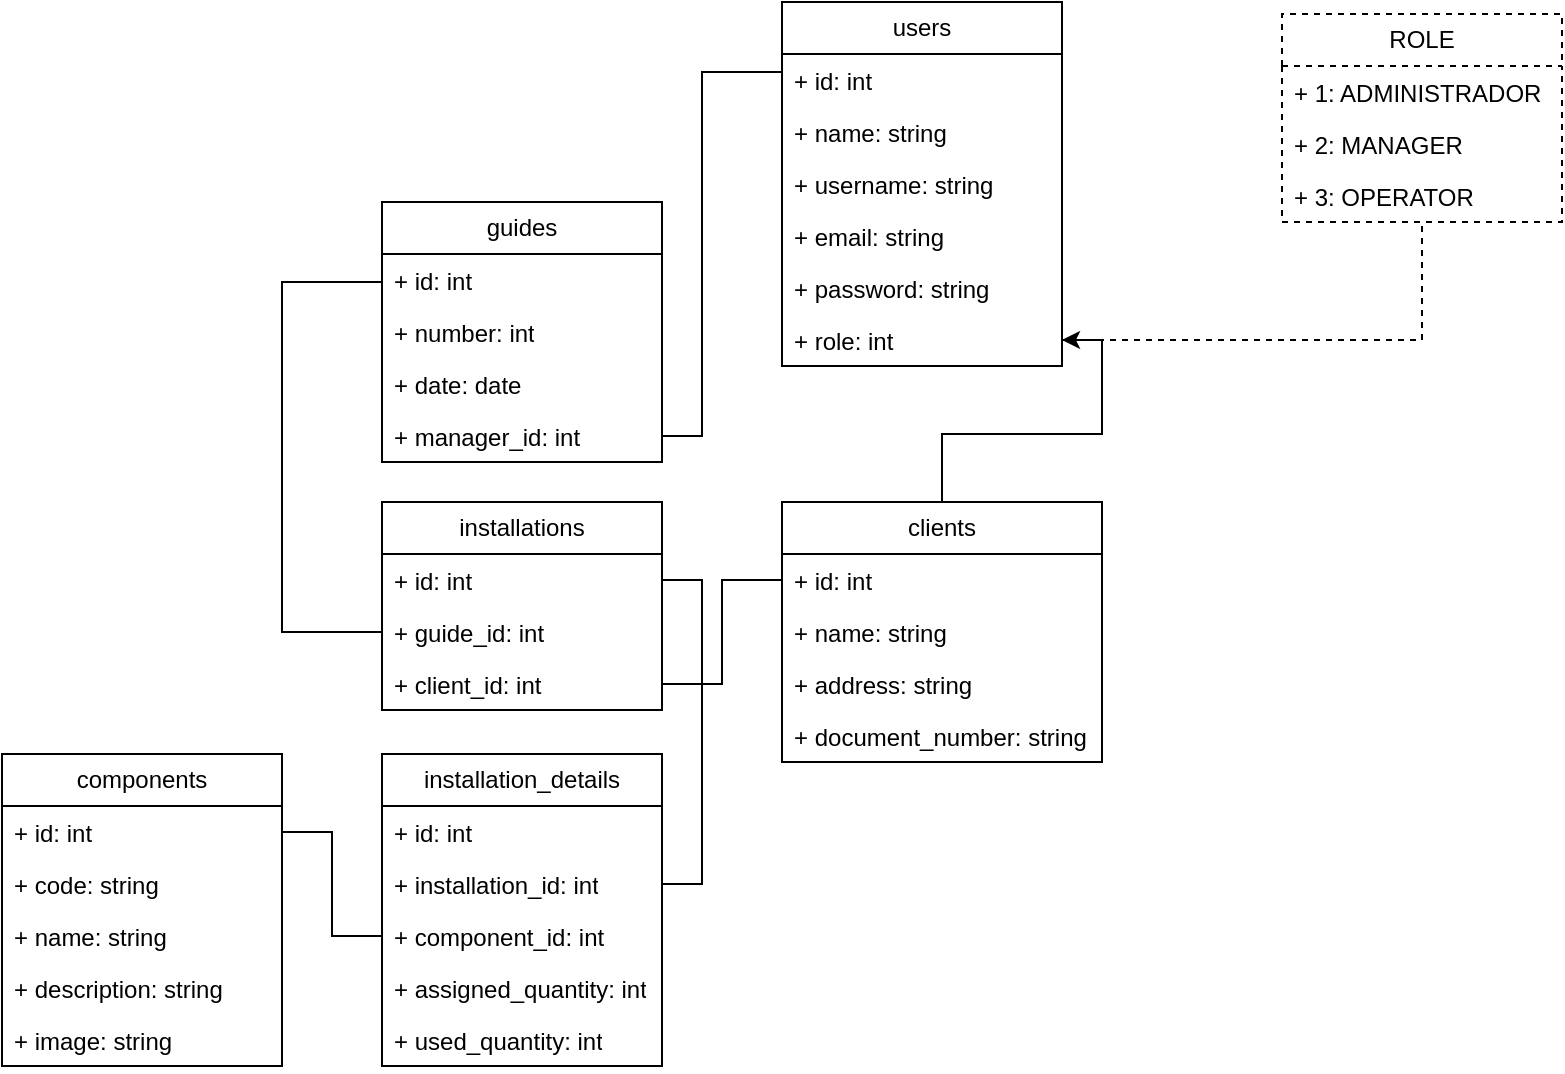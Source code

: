 <mxfile version="22.1.7" type="github">
  <diagram name="Page-1" id="nuwSOd9YIJEosEkliQJd">
    <mxGraphModel dx="979" dy="537" grid="1" gridSize="10" guides="1" tooltips="1" connect="1" arrows="1" fold="1" page="1" pageScale="1" pageWidth="850" pageHeight="1100" math="0" shadow="0">
      <root>
        <mxCell id="0" />
        <mxCell id="1" parent="0" />
        <mxCell id="YqPjxL7vKiFInJo5zOni-1" value="guides" style="swimlane;fontStyle=0;childLayout=stackLayout;horizontal=1;startSize=26;fillColor=none;horizontalStack=0;resizeParent=1;resizeParentMax=0;resizeLast=0;collapsible=1;marginBottom=0;whiteSpace=wrap;html=1;" parent="1" vertex="1">
          <mxGeometry x="370" y="170" width="140" height="130" as="geometry" />
        </mxCell>
        <mxCell id="YqPjxL7vKiFInJo5zOni-2" value="+ id: int" style="text;strokeColor=none;fillColor=none;align=left;verticalAlign=top;spacingLeft=4;spacingRight=4;overflow=hidden;rotatable=0;points=[[0,0.5],[1,0.5]];portConstraint=eastwest;whiteSpace=wrap;html=1;" parent="YqPjxL7vKiFInJo5zOni-1" vertex="1">
          <mxGeometry y="26" width="140" height="26" as="geometry" />
        </mxCell>
        <mxCell id="YqPjxL7vKiFInJo5zOni-4" value="+ number: int" style="text;strokeColor=none;fillColor=none;align=left;verticalAlign=top;spacingLeft=4;spacingRight=4;overflow=hidden;rotatable=0;points=[[0,0.5],[1,0.5]];portConstraint=eastwest;whiteSpace=wrap;html=1;" parent="YqPjxL7vKiFInJo5zOni-1" vertex="1">
          <mxGeometry y="52" width="140" height="26" as="geometry" />
        </mxCell>
        <mxCell id="YqPjxL7vKiFInJo5zOni-3" value="+ date: date" style="text;strokeColor=none;fillColor=none;align=left;verticalAlign=top;spacingLeft=4;spacingRight=4;overflow=hidden;rotatable=0;points=[[0,0.5],[1,0.5]];portConstraint=eastwest;whiteSpace=wrap;html=1;" parent="YqPjxL7vKiFInJo5zOni-1" vertex="1">
          <mxGeometry y="78" width="140" height="26" as="geometry" />
        </mxCell>
        <mxCell id="YqPjxL7vKiFInJo5zOni-33" value="+ manager_id: int" style="text;strokeColor=none;fillColor=none;align=left;verticalAlign=top;spacingLeft=4;spacingRight=4;overflow=hidden;rotatable=0;points=[[0,0.5],[1,0.5]];portConstraint=eastwest;whiteSpace=wrap;html=1;" parent="YqPjxL7vKiFInJo5zOni-1" vertex="1">
          <mxGeometry y="104" width="140" height="26" as="geometry" />
        </mxCell>
        <mxCell id="YqPjxL7vKiFInJo5zOni-5" value="components" style="swimlane;fontStyle=0;childLayout=stackLayout;horizontal=1;startSize=26;fillColor=none;horizontalStack=0;resizeParent=1;resizeParentMax=0;resizeLast=0;collapsible=1;marginBottom=0;whiteSpace=wrap;html=1;" parent="1" vertex="1">
          <mxGeometry x="180" y="446" width="140" height="156" as="geometry" />
        </mxCell>
        <mxCell id="YqPjxL7vKiFInJo5zOni-6" value="+ id: int" style="text;strokeColor=none;fillColor=none;align=left;verticalAlign=top;spacingLeft=4;spacingRight=4;overflow=hidden;rotatable=0;points=[[0,0.5],[1,0.5]];portConstraint=eastwest;whiteSpace=wrap;html=1;" parent="YqPjxL7vKiFInJo5zOni-5" vertex="1">
          <mxGeometry y="26" width="140" height="26" as="geometry" />
        </mxCell>
        <mxCell id="YqPjxL7vKiFInJo5zOni-8" value="+ code: string" style="text;strokeColor=none;fillColor=none;align=left;verticalAlign=top;spacingLeft=4;spacingRight=4;overflow=hidden;rotatable=0;points=[[0,0.5],[1,0.5]];portConstraint=eastwest;whiteSpace=wrap;html=1;" parent="YqPjxL7vKiFInJo5zOni-5" vertex="1">
          <mxGeometry y="52" width="140" height="26" as="geometry" />
        </mxCell>
        <mxCell id="YqPjxL7vKiFInJo5zOni-7" value="+ name: string" style="text;strokeColor=none;fillColor=none;align=left;verticalAlign=top;spacingLeft=4;spacingRight=4;overflow=hidden;rotatable=0;points=[[0,0.5],[1,0.5]];portConstraint=eastwest;whiteSpace=wrap;html=1;" parent="YqPjxL7vKiFInJo5zOni-5" vertex="1">
          <mxGeometry y="78" width="140" height="26" as="geometry" />
        </mxCell>
        <mxCell id="YqPjxL7vKiFInJo5zOni-26" value="+ description: string" style="text;strokeColor=none;fillColor=none;align=left;verticalAlign=top;spacingLeft=4;spacingRight=4;overflow=hidden;rotatable=0;points=[[0,0.5],[1,0.5]];portConstraint=eastwest;whiteSpace=wrap;html=1;" parent="YqPjxL7vKiFInJo5zOni-5" vertex="1">
          <mxGeometry y="104" width="140" height="26" as="geometry" />
        </mxCell>
        <mxCell id="yndyJdyiTUjkaTcWweor-1" value="+ image: string" style="text;strokeColor=none;fillColor=none;align=left;verticalAlign=top;spacingLeft=4;spacingRight=4;overflow=hidden;rotatable=0;points=[[0,0.5],[1,0.5]];portConstraint=eastwest;whiteSpace=wrap;html=1;" vertex="1" parent="YqPjxL7vKiFInJo5zOni-5">
          <mxGeometry y="130" width="140" height="26" as="geometry" />
        </mxCell>
        <mxCell id="yndyJdyiTUjkaTcWweor-3" value="" style="edgeStyle=orthogonalEdgeStyle;rounded=0;orthogonalLoop=1;jettySize=auto;html=1;" edge="1" parent="1" source="YqPjxL7vKiFInJo5zOni-9" target="YqPjxL7vKiFInJo5zOni-41">
          <mxGeometry relative="1" as="geometry" />
        </mxCell>
        <mxCell id="YqPjxL7vKiFInJo5zOni-9" value="clients" style="swimlane;fontStyle=0;childLayout=stackLayout;horizontal=1;startSize=26;fillColor=none;horizontalStack=0;resizeParent=1;resizeParentMax=0;resizeLast=0;collapsible=1;marginBottom=0;whiteSpace=wrap;html=1;" parent="1" vertex="1">
          <mxGeometry x="570" y="320" width="160" height="130" as="geometry" />
        </mxCell>
        <mxCell id="YqPjxL7vKiFInJo5zOni-21" value="+ id: int" style="text;strokeColor=none;fillColor=none;align=left;verticalAlign=top;spacingLeft=4;spacingRight=4;overflow=hidden;rotatable=0;points=[[0,0.5],[1,0.5]];portConstraint=eastwest;whiteSpace=wrap;html=1;" parent="YqPjxL7vKiFInJo5zOni-9" vertex="1">
          <mxGeometry y="26" width="160" height="26" as="geometry" />
        </mxCell>
        <mxCell id="YqPjxL7vKiFInJo5zOni-10" value="+ name: string" style="text;strokeColor=none;fillColor=none;align=left;verticalAlign=top;spacingLeft=4;spacingRight=4;overflow=hidden;rotatable=0;points=[[0,0.5],[1,0.5]];portConstraint=eastwest;whiteSpace=wrap;html=1;" parent="YqPjxL7vKiFInJo5zOni-9" vertex="1">
          <mxGeometry y="52" width="160" height="26" as="geometry" />
        </mxCell>
        <mxCell id="YqPjxL7vKiFInJo5zOni-11" value="+ address: string" style="text;strokeColor=none;fillColor=none;align=left;verticalAlign=top;spacingLeft=4;spacingRight=4;overflow=hidden;rotatable=0;points=[[0,0.5],[1,0.5]];portConstraint=eastwest;whiteSpace=wrap;html=1;" parent="YqPjxL7vKiFInJo5zOni-9" vertex="1">
          <mxGeometry y="78" width="160" height="26" as="geometry" />
        </mxCell>
        <mxCell id="YqPjxL7vKiFInJo5zOni-12" value="+ document_number: string" style="text;strokeColor=none;fillColor=none;align=left;verticalAlign=top;spacingLeft=4;spacingRight=4;overflow=hidden;rotatable=0;points=[[0,0.5],[1,0.5]];portConstraint=eastwest;whiteSpace=wrap;html=1;" parent="YqPjxL7vKiFInJo5zOni-9" vertex="1">
          <mxGeometry y="104" width="160" height="26" as="geometry" />
        </mxCell>
        <mxCell id="YqPjxL7vKiFInJo5zOni-13" value="installations" style="swimlane;fontStyle=0;childLayout=stackLayout;horizontal=1;startSize=26;fillColor=none;horizontalStack=0;resizeParent=1;resizeParentMax=0;resizeLast=0;collapsible=1;marginBottom=0;whiteSpace=wrap;html=1;" parent="1" vertex="1">
          <mxGeometry x="370" y="320" width="140" height="104" as="geometry" />
        </mxCell>
        <mxCell id="YqPjxL7vKiFInJo5zOni-14" value="+ id: int" style="text;strokeColor=none;fillColor=none;align=left;verticalAlign=top;spacingLeft=4;spacingRight=4;overflow=hidden;rotatable=0;points=[[0,0.5],[1,0.5]];portConstraint=eastwest;whiteSpace=wrap;html=1;" parent="YqPjxL7vKiFInJo5zOni-13" vertex="1">
          <mxGeometry y="26" width="140" height="26" as="geometry" />
        </mxCell>
        <mxCell id="YqPjxL7vKiFInJo5zOni-27" value="+ guide_id: int" style="text;strokeColor=none;fillColor=none;align=left;verticalAlign=top;spacingLeft=4;spacingRight=4;overflow=hidden;rotatable=0;points=[[0,0.5],[1,0.5]];portConstraint=eastwest;whiteSpace=wrap;html=1;" parent="YqPjxL7vKiFInJo5zOni-13" vertex="1">
          <mxGeometry y="52" width="140" height="26" as="geometry" />
        </mxCell>
        <mxCell id="YqPjxL7vKiFInJo5zOni-15" value="+ client_id: int" style="text;strokeColor=none;fillColor=none;align=left;verticalAlign=top;spacingLeft=4;spacingRight=4;overflow=hidden;rotatable=0;points=[[0,0.5],[1,0.5]];portConstraint=eastwest;whiteSpace=wrap;html=1;" parent="YqPjxL7vKiFInJo5zOni-13" vertex="1">
          <mxGeometry y="78" width="140" height="26" as="geometry" />
        </mxCell>
        <mxCell id="YqPjxL7vKiFInJo5zOni-22" value="installation_details" style="swimlane;fontStyle=0;childLayout=stackLayout;horizontal=1;startSize=26;fillColor=none;horizontalStack=0;resizeParent=1;resizeParentMax=0;resizeLast=0;collapsible=1;marginBottom=0;whiteSpace=wrap;html=1;" parent="1" vertex="1">
          <mxGeometry x="370" y="446" width="140" height="156" as="geometry" />
        </mxCell>
        <mxCell id="YqPjxL7vKiFInJo5zOni-23" value="+ id: int" style="text;strokeColor=none;fillColor=none;align=left;verticalAlign=top;spacingLeft=4;spacingRight=4;overflow=hidden;rotatable=0;points=[[0,0.5],[1,0.5]];portConstraint=eastwest;whiteSpace=wrap;html=1;" parent="YqPjxL7vKiFInJo5zOni-22" vertex="1">
          <mxGeometry y="26" width="140" height="26" as="geometry" />
        </mxCell>
        <mxCell id="YqPjxL7vKiFInJo5zOni-24" value="+ installation_id: int" style="text;strokeColor=none;fillColor=none;align=left;verticalAlign=top;spacingLeft=4;spacingRight=4;overflow=hidden;rotatable=0;points=[[0,0.5],[1,0.5]];portConstraint=eastwest;whiteSpace=wrap;html=1;" parent="YqPjxL7vKiFInJo5zOni-22" vertex="1">
          <mxGeometry y="52" width="140" height="26" as="geometry" />
        </mxCell>
        <mxCell id="YqPjxL7vKiFInJo5zOni-25" value="+ component_id: int" style="text;strokeColor=none;fillColor=none;align=left;verticalAlign=top;spacingLeft=4;spacingRight=4;overflow=hidden;rotatable=0;points=[[0,0.5],[1,0.5]];portConstraint=eastwest;whiteSpace=wrap;html=1;" parent="YqPjxL7vKiFInJo5zOni-22" vertex="1">
          <mxGeometry y="78" width="140" height="26" as="geometry" />
        </mxCell>
        <mxCell id="YqPjxL7vKiFInJo5zOni-29" value="+ assigned_quantity: int" style="text;strokeColor=none;fillColor=none;align=left;verticalAlign=top;spacingLeft=4;spacingRight=4;overflow=hidden;rotatable=0;points=[[0,0.5],[1,0.5]];portConstraint=eastwest;whiteSpace=wrap;html=1;" parent="YqPjxL7vKiFInJo5zOni-22" vertex="1">
          <mxGeometry y="104" width="140" height="26" as="geometry" />
        </mxCell>
        <mxCell id="yndyJdyiTUjkaTcWweor-2" value="+ used_quantity: int" style="text;strokeColor=none;fillColor=none;align=left;verticalAlign=top;spacingLeft=4;spacingRight=4;overflow=hidden;rotatable=0;points=[[0,0.5],[1,0.5]];portConstraint=eastwest;whiteSpace=wrap;html=1;" vertex="1" parent="YqPjxL7vKiFInJo5zOni-22">
          <mxGeometry y="130" width="140" height="26" as="geometry" />
        </mxCell>
        <mxCell id="YqPjxL7vKiFInJo5zOni-28" style="edgeStyle=orthogonalEdgeStyle;rounded=0;orthogonalLoop=1;jettySize=auto;html=1;endArrow=none;endFill=0;" parent="1" source="YqPjxL7vKiFInJo5zOni-27" target="YqPjxL7vKiFInJo5zOni-2" edge="1">
          <mxGeometry relative="1" as="geometry">
            <Array as="points">
              <mxPoint x="320" y="385" />
              <mxPoint x="320" y="210" />
            </Array>
          </mxGeometry>
        </mxCell>
        <mxCell id="YqPjxL7vKiFInJo5zOni-30" style="edgeStyle=orthogonalEdgeStyle;rounded=0;orthogonalLoop=1;jettySize=auto;html=1;endArrow=none;endFill=0;" parent="1" source="YqPjxL7vKiFInJo5zOni-24" target="YqPjxL7vKiFInJo5zOni-14" edge="1">
          <mxGeometry relative="1" as="geometry">
            <Array as="points">
              <mxPoint x="530" y="511" />
              <mxPoint x="530" y="359" />
            </Array>
          </mxGeometry>
        </mxCell>
        <mxCell id="YqPjxL7vKiFInJo5zOni-31" style="edgeStyle=orthogonalEdgeStyle;rounded=0;orthogonalLoop=1;jettySize=auto;html=1;endArrow=none;endFill=0;" parent="1" source="YqPjxL7vKiFInJo5zOni-15" target="YqPjxL7vKiFInJo5zOni-21" edge="1">
          <mxGeometry relative="1" as="geometry" />
        </mxCell>
        <mxCell id="YqPjxL7vKiFInJo5zOni-32" style="edgeStyle=orthogonalEdgeStyle;rounded=0;orthogonalLoop=1;jettySize=auto;html=1;endArrow=none;endFill=0;" parent="1" source="YqPjxL7vKiFInJo5zOni-25" target="YqPjxL7vKiFInJo5zOni-6" edge="1">
          <mxGeometry relative="1" as="geometry" />
        </mxCell>
        <mxCell id="YqPjxL7vKiFInJo5zOni-34" style="edgeStyle=orthogonalEdgeStyle;rounded=0;orthogonalLoop=1;jettySize=auto;html=1;endArrow=none;endFill=0;" parent="1" source="YqPjxL7vKiFInJo5zOni-33" target="YqPjxL7vKiFInJo5zOni-36" edge="1">
          <mxGeometry relative="1" as="geometry">
            <mxPoint x="510" y="89" as="targetPoint" />
            <Array as="points">
              <mxPoint x="530" y="287" />
              <mxPoint x="530" y="105" />
            </Array>
          </mxGeometry>
        </mxCell>
        <mxCell id="YqPjxL7vKiFInJo5zOni-35" value="users" style="swimlane;fontStyle=0;childLayout=stackLayout;horizontal=1;startSize=26;fillColor=none;horizontalStack=0;resizeParent=1;resizeParentMax=0;resizeLast=0;collapsible=1;marginBottom=0;whiteSpace=wrap;html=1;" parent="1" vertex="1">
          <mxGeometry x="570" y="70" width="140" height="182" as="geometry" />
        </mxCell>
        <mxCell id="YqPjxL7vKiFInJo5zOni-36" value="+ id: int" style="text;strokeColor=none;fillColor=none;align=left;verticalAlign=top;spacingLeft=4;spacingRight=4;overflow=hidden;rotatable=0;points=[[0,0.5],[1,0.5]];portConstraint=eastwest;whiteSpace=wrap;html=1;" parent="YqPjxL7vKiFInJo5zOni-35" vertex="1">
          <mxGeometry y="26" width="140" height="26" as="geometry" />
        </mxCell>
        <mxCell id="YqPjxL7vKiFInJo5zOni-37" value="+ name: string" style="text;strokeColor=none;fillColor=none;align=left;verticalAlign=top;spacingLeft=4;spacingRight=4;overflow=hidden;rotatable=0;points=[[0,0.5],[1,0.5]];portConstraint=eastwest;whiteSpace=wrap;html=1;" parent="YqPjxL7vKiFInJo5zOni-35" vertex="1">
          <mxGeometry y="52" width="140" height="26" as="geometry" />
        </mxCell>
        <mxCell id="YqPjxL7vKiFInJo5zOni-38" value="+ username: string" style="text;strokeColor=none;fillColor=none;align=left;verticalAlign=top;spacingLeft=4;spacingRight=4;overflow=hidden;rotatable=0;points=[[0,0.5],[1,0.5]];portConstraint=eastwest;whiteSpace=wrap;html=1;" parent="YqPjxL7vKiFInJo5zOni-35" vertex="1">
          <mxGeometry y="78" width="140" height="26" as="geometry" />
        </mxCell>
        <mxCell id="YqPjxL7vKiFInJo5zOni-39" value="+ email: string" style="text;strokeColor=none;fillColor=none;align=left;verticalAlign=top;spacingLeft=4;spacingRight=4;overflow=hidden;rotatable=0;points=[[0,0.5],[1,0.5]];portConstraint=eastwest;whiteSpace=wrap;html=1;" parent="YqPjxL7vKiFInJo5zOni-35" vertex="1">
          <mxGeometry y="104" width="140" height="26" as="geometry" />
        </mxCell>
        <mxCell id="YqPjxL7vKiFInJo5zOni-40" value="+ password: string" style="text;strokeColor=none;fillColor=none;align=left;verticalAlign=top;spacingLeft=4;spacingRight=4;overflow=hidden;rotatable=0;points=[[0,0.5],[1,0.5]];portConstraint=eastwest;whiteSpace=wrap;html=1;" parent="YqPjxL7vKiFInJo5zOni-35" vertex="1">
          <mxGeometry y="130" width="140" height="26" as="geometry" />
        </mxCell>
        <mxCell id="YqPjxL7vKiFInJo5zOni-41" value="+ role: int" style="text;strokeColor=none;fillColor=none;align=left;verticalAlign=top;spacingLeft=4;spacingRight=4;overflow=hidden;rotatable=0;points=[[0,0.5],[1,0.5]];portConstraint=eastwest;whiteSpace=wrap;html=1;" parent="YqPjxL7vKiFInJo5zOni-35" vertex="1">
          <mxGeometry y="156" width="140" height="26" as="geometry" />
        </mxCell>
        <mxCell id="YqPjxL7vKiFInJo5zOni-42" value="ROLE" style="swimlane;fontStyle=0;childLayout=stackLayout;horizontal=1;startSize=26;fillColor=none;horizontalStack=0;resizeParent=1;resizeParentMax=0;resizeLast=0;collapsible=1;marginBottom=0;whiteSpace=wrap;html=1;dashed=1;" parent="1" vertex="1">
          <mxGeometry x="820" y="76" width="140" height="104" as="geometry" />
        </mxCell>
        <mxCell id="YqPjxL7vKiFInJo5zOni-45" value="+ 1: ADMINISTRADOR" style="text;strokeColor=none;fillColor=none;align=left;verticalAlign=top;spacingLeft=4;spacingRight=4;overflow=hidden;rotatable=0;points=[[0,0.5],[1,0.5]];portConstraint=eastwest;whiteSpace=wrap;html=1;" parent="YqPjxL7vKiFInJo5zOni-42" vertex="1">
          <mxGeometry y="26" width="140" height="26" as="geometry" />
        </mxCell>
        <mxCell id="YqPjxL7vKiFInJo5zOni-43" value="+ 2: MANAGER" style="text;strokeColor=none;fillColor=none;align=left;verticalAlign=top;spacingLeft=4;spacingRight=4;overflow=hidden;rotatable=0;points=[[0,0.5],[1,0.5]];portConstraint=eastwest;whiteSpace=wrap;html=1;" parent="YqPjxL7vKiFInJo5zOni-42" vertex="1">
          <mxGeometry y="52" width="140" height="26" as="geometry" />
        </mxCell>
        <mxCell id="YqPjxL7vKiFInJo5zOni-44" value="+ 3: OPERATOR" style="text;strokeColor=none;fillColor=none;align=left;verticalAlign=top;spacingLeft=4;spacingRight=4;overflow=hidden;rotatable=0;points=[[0,0.5],[1,0.5]];portConstraint=eastwest;whiteSpace=wrap;html=1;" parent="YqPjxL7vKiFInJo5zOni-42" vertex="1">
          <mxGeometry y="78" width="140" height="26" as="geometry" />
        </mxCell>
        <mxCell id="YqPjxL7vKiFInJo5zOni-46" style="edgeStyle=orthogonalEdgeStyle;rounded=0;orthogonalLoop=1;jettySize=auto;html=1;dashed=1;endArrow=none;endFill=0;" parent="1" source="YqPjxL7vKiFInJo5zOni-41" target="YqPjxL7vKiFInJo5zOni-42" edge="1">
          <mxGeometry relative="1" as="geometry" />
        </mxCell>
      </root>
    </mxGraphModel>
  </diagram>
</mxfile>
